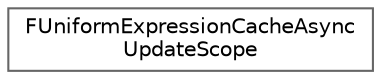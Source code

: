 digraph "Graphical Class Hierarchy"
{
 // INTERACTIVE_SVG=YES
 // LATEX_PDF_SIZE
  bgcolor="transparent";
  edge [fontname=Helvetica,fontsize=10,labelfontname=Helvetica,labelfontsize=10];
  node [fontname=Helvetica,fontsize=10,shape=box,height=0.2,width=0.4];
  rankdir="LR";
  Node0 [id="Node000000",label="FUniformExpressionCacheAsync\lUpdateScope",height=0.2,width=0.4,color="grey40", fillcolor="white", style="filled",URL="$db/d00/classFUniformExpressionCacheAsyncUpdateScope.html",tooltip="Defines a scope to update deferred uniform expression caches using an async task to fill uniform buff..."];
}
